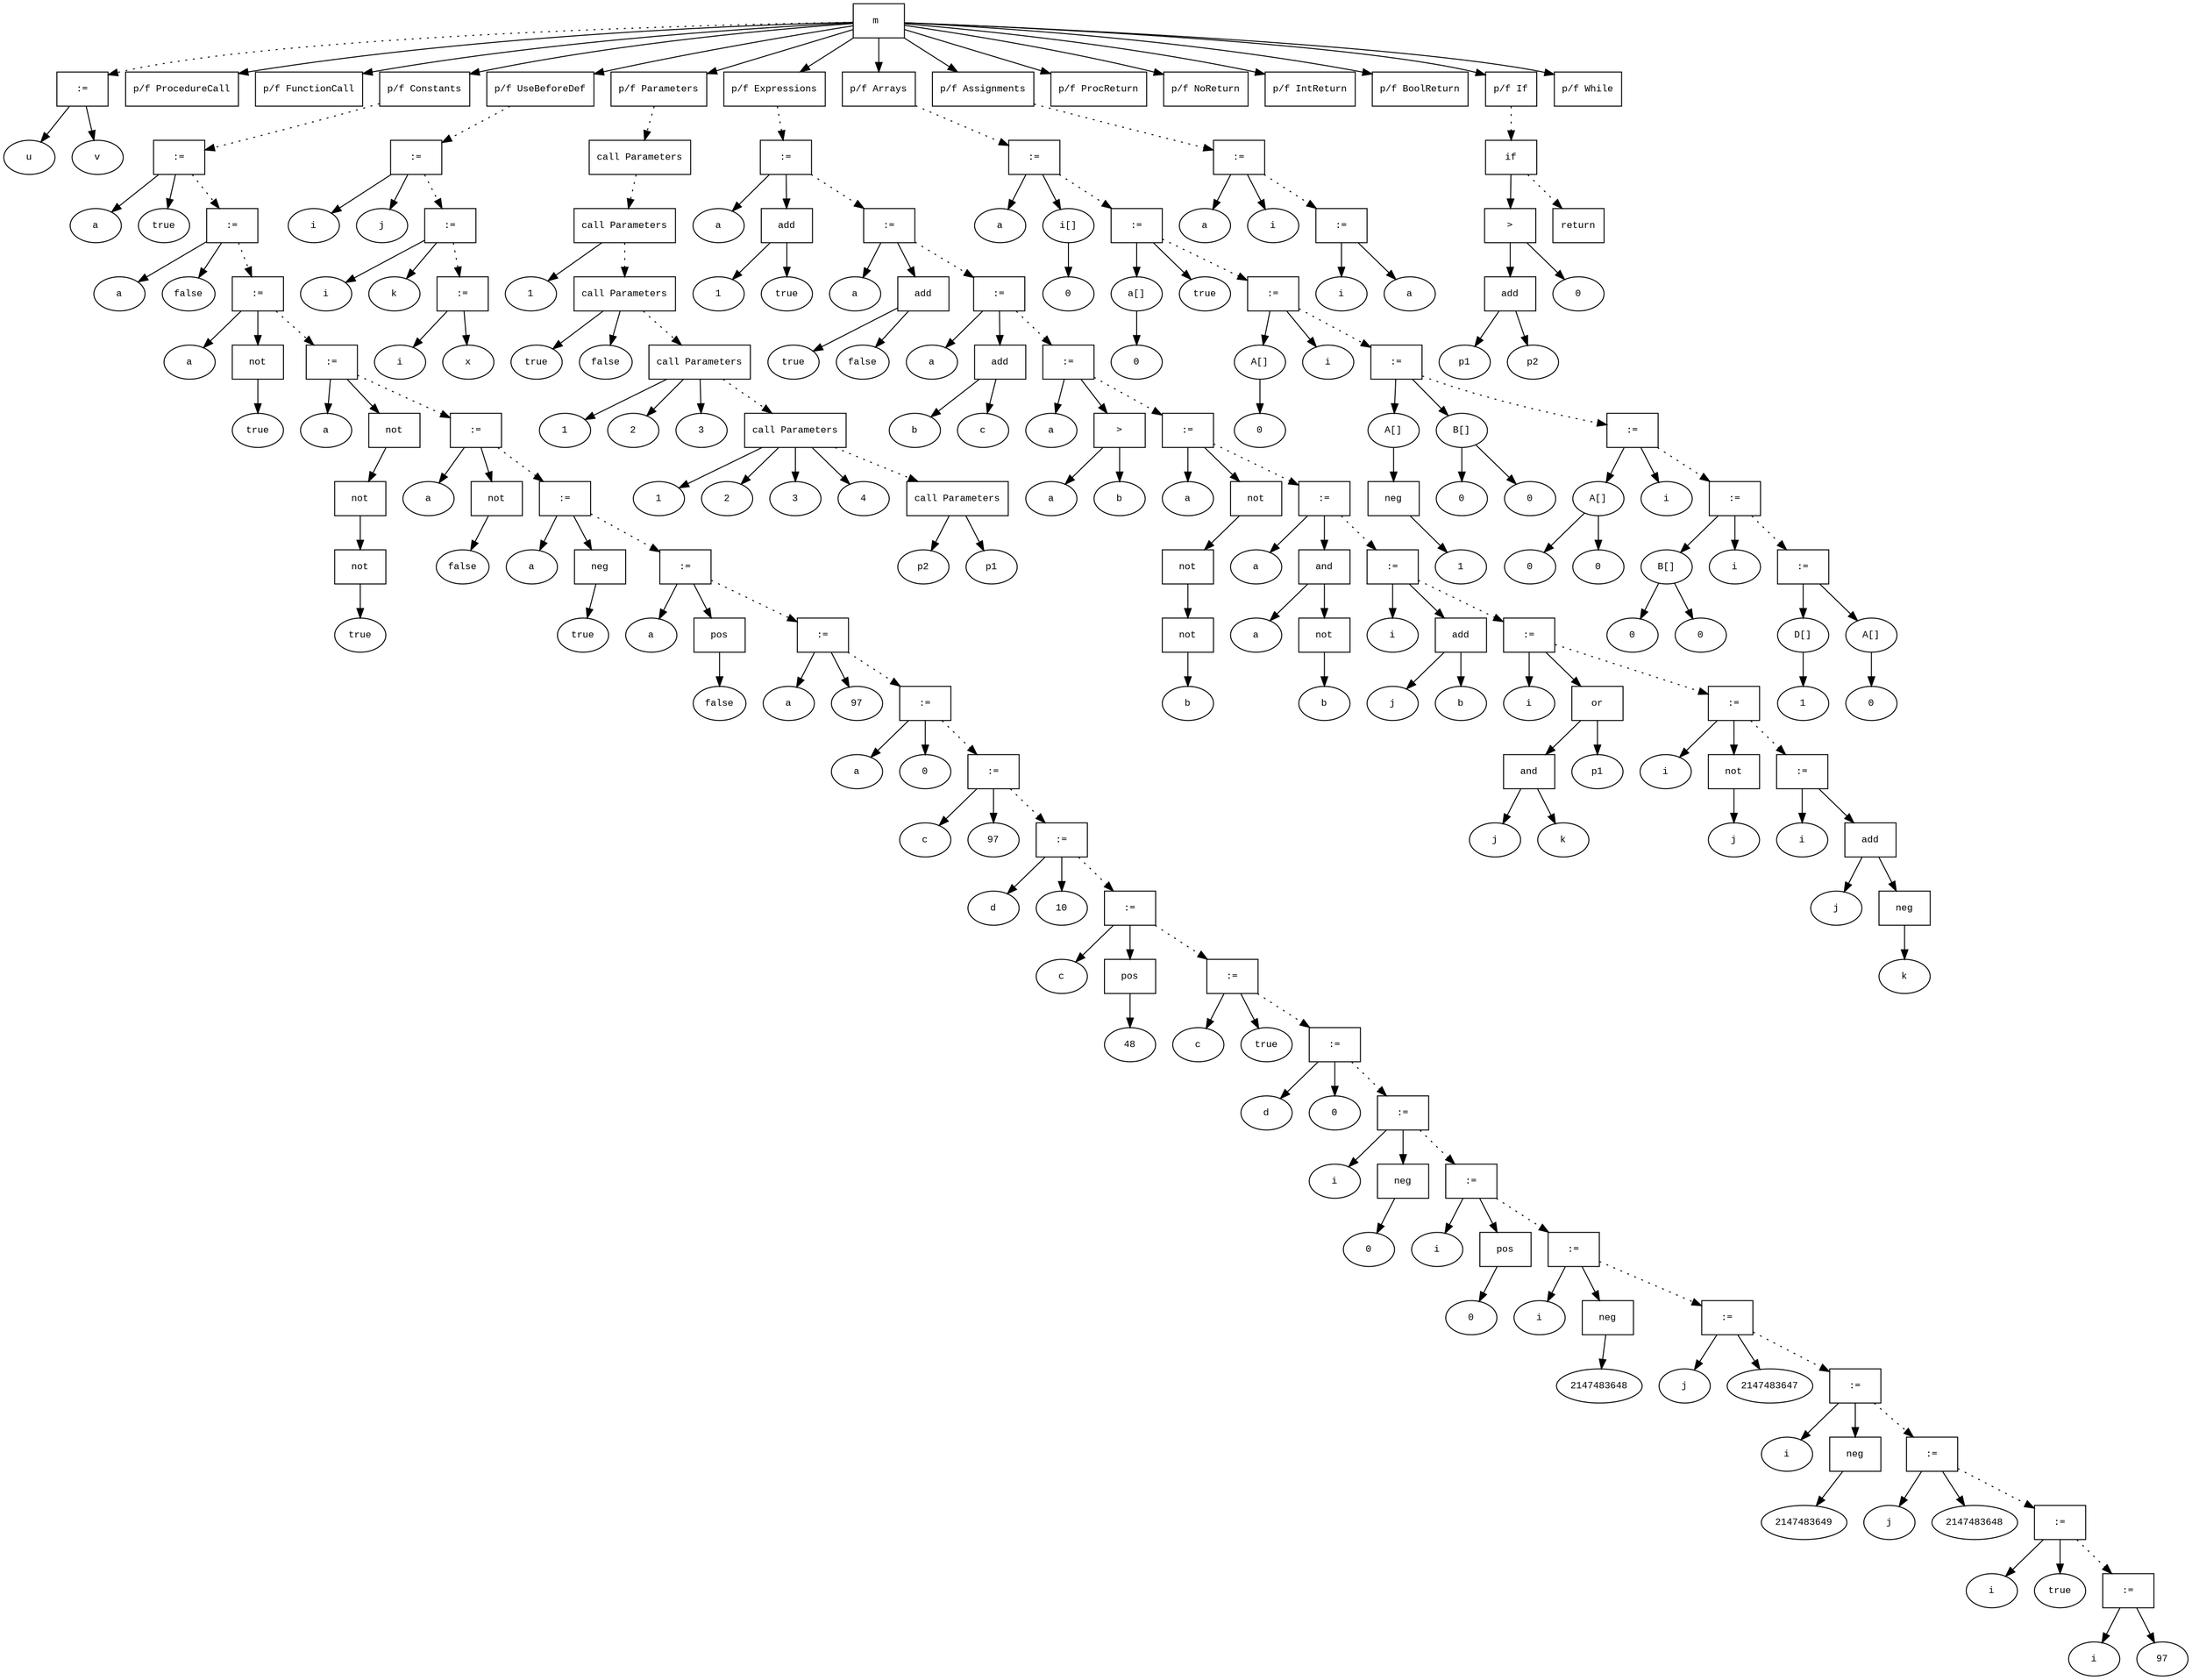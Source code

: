 digraph AST {
  graph [fontname="Times New Roman",fontsize=10];
  node  [fontname="Courier New",fontsize=10];
  edge  [fontname="Times New Roman",fontsize=10];

  node0 [label="m ",shape=box];
  node350 [label=":=",shape=box];
  node348 [label="u",shape=ellipse];
  node350->node348;
  node349 [label="v",shape=ellipse];
  node350->node349;
  node0 -> node350 [style=dotted];
  node12 [label="p/f ProcedureCall",shape=box];
  node0 -> node12;
  node14 [label="p/f FunctionCall",shape=box];
  node0 -> node14;
  node15 [label="p/f Constants",shape=box];
  node23 [label=":=",shape=box];
  node21 [label="a",shape=ellipse];
  node23->node21;
  node22 [label="true",shape=ellipse];
  node23->node22;
  node15 -> node23 [style=dotted];
  node26 [label=":=",shape=box];
  node24 [label="a",shape=ellipse];
  node26->node24;
  node25 [label="false",shape=ellipse];
  node26->node25;
  node23 -> node26 [style=dotted];
  node30 [label=":=",shape=box];
  node27 [label="a",shape=ellipse];
  node30->node27;
  node29 [label="not",shape=box];
  node28 [label="true",shape=ellipse];
  node29->node28;
  node30->node29;
  node26 -> node30 [style=dotted];
  node36 [label=":=",shape=box];
  node31 [label="a",shape=ellipse];
  node36->node31;
  node35 [label="not",shape=box];
  node34 [label="not",shape=box];
  node33 [label="not",shape=box];
  node32 [label="true",shape=ellipse];
  node33->node32;
  node34->node33;
  node35->node34;
  node36->node35;
  node30 -> node36 [style=dotted];
  node40 [label=":=",shape=box];
  node37 [label="a",shape=ellipse];
  node40->node37;
  node39 [label="not",shape=box];
  node38 [label="false",shape=ellipse];
  node39->node38;
  node40->node39;
  node36 -> node40 [style=dotted];
  node44 [label=":=",shape=box];
  node41 [label="a",shape=ellipse];
  node44->node41;
  node43 [label="neg",shape=box];
  node42 [label="true",shape=ellipse];
  node43->node42;
  node44->node43;
  node40 -> node44 [style=dotted];
  node48 [label=":=",shape=box];
  node45 [label="a",shape=ellipse];
  node48->node45;
  node47 [label="pos",shape=box];
  node46 [label="false",shape=ellipse];
  node47->node46;
  node48->node47;
  node44 -> node48 [style=dotted];
  node51 [label=":=",shape=box];
  node49 [label="a",shape=ellipse];
  node51->node49;
  node50 [label="97",shape=ellipse];
  node51->node50;
  node48 -> node51 [style=dotted];
  node54 [label=":=",shape=box];
  node52 [label="a",shape=ellipse];
  node54->node52;
  node53 [label="0",shape=ellipse];
  node54->node53;
  node51 -> node54 [style=dotted];
  node57 [label=":=",shape=box];
  node55 [label="c",shape=ellipse];
  node57->node55;
  node56 [label="97",shape=ellipse];
  node57->node56;
  node54 -> node57 [style=dotted];
  node60 [label=":=",shape=box];
  node58 [label="d",shape=ellipse];
  node60->node58;
  node59 [label="10",shape=ellipse];
  node60->node59;
  node57 -> node60 [style=dotted];
  node64 [label=":=",shape=box];
  node61 [label="c",shape=ellipse];
  node64->node61;
  node63 [label="pos",shape=box];
  node62 [label="48",shape=ellipse];
  node63->node62;
  node64->node63;
  node60 -> node64 [style=dotted];
  node67 [label=":=",shape=box];
  node65 [label="c",shape=ellipse];
  node67->node65;
  node66 [label="true",shape=ellipse];
  node67->node66;
  node64 -> node67 [style=dotted];
  node70 [label=":=",shape=box];
  node68 [label="d",shape=ellipse];
  node70->node68;
  node69 [label="0",shape=ellipse];
  node70->node69;
  node67 -> node70 [style=dotted];
  node74 [label=":=",shape=box];
  node71 [label="i",shape=ellipse];
  node74->node71;
  node73 [label="neg",shape=box];
  node72 [label="0",shape=ellipse];
  node73->node72;
  node74->node73;
  node70 -> node74 [style=dotted];
  node78 [label=":=",shape=box];
  node75 [label="i",shape=ellipse];
  node78->node75;
  node77 [label="pos",shape=box];
  node76 [label="0",shape=ellipse];
  node77->node76;
  node78->node77;
  node74 -> node78 [style=dotted];
  node82 [label=":=",shape=box];
  node79 [label="i",shape=ellipse];
  node82->node79;
  node81 [label="neg",shape=box];
  node80 [label="2147483648",shape=ellipse];
  node81->node80;
  node82->node81;
  node78 -> node82 [style=dotted];
  node85 [label=":=",shape=box];
  node83 [label="j",shape=ellipse];
  node85->node83;
  node84 [label="2147483647",shape=ellipse];
  node85->node84;
  node82 -> node85 [style=dotted];
  node89 [label=":=",shape=box];
  node86 [label="i",shape=ellipse];
  node89->node86;
  node88 [label="neg",shape=box];
  node87 [label="2147483649",shape=ellipse];
  node88->node87;
  node89->node88;
  node85 -> node89 [style=dotted];
  node92 [label=":=",shape=box];
  node90 [label="j",shape=ellipse];
  node92->node90;
  node91 [label="2147483648",shape=ellipse];
  node92->node91;
  node89 -> node92 [style=dotted];
  node95 [label=":=",shape=box];
  node93 [label="i",shape=ellipse];
  node95->node93;
  node94 [label="true",shape=ellipse];
  node95->node94;
  node92 -> node95 [style=dotted];
  node98 [label=":=",shape=box];
  node96 [label="i",shape=ellipse];
  node98->node96;
  node97 [label="97",shape=ellipse];
  node98->node97;
  node95 -> node98 [style=dotted];
  node0 -> node15;
  node103 [label="p/f UseBeforeDef",shape=box];
  node107 [label=":=",shape=box];
  node105 [label="i",shape=ellipse];
  node107->node105;
  node106 [label="j",shape=ellipse];
  node107->node106;
  node103 -> node107 [style=dotted];
  node110 [label=":=",shape=box];
  node108 [label="i",shape=ellipse];
  node110->node108;
  node109 [label="k",shape=ellipse];
  node110->node109;
  node107 -> node110 [style=dotted];
  node113 [label=":=",shape=box];
  node111 [label="i",shape=ellipse];
  node113->node111;
  node112 [label="x",shape=ellipse];
  node113->node112;
  node110 -> node113 [style=dotted];
  node0 -> node103;
  node118 [label="p/f Parameters",shape=box];
  node119 [label="call Parameters",shape=box];
  node118 -> node119 [style=dotted];
  node121 [label="call Parameters",shape=box];
  node122 [label="1",shape=ellipse];
  node121->node122;
  node119 -> node121 [style=dotted];
  node124 [label="call Parameters",shape=box];
  node125 [label="true",shape=ellipse];
  node124->node125;
  node126 [label="false",shape=ellipse];
  node124->node126;
  node121 -> node124 [style=dotted];
  node128 [label="call Parameters",shape=box];
  node129 [label="1",shape=ellipse];
  node128->node129;
  node130 [label="2",shape=ellipse];
  node128->node130;
  node131 [label="3",shape=ellipse];
  node128->node131;
  node124 -> node128 [style=dotted];
  node133 [label="call Parameters",shape=box];
  node134 [label="1",shape=ellipse];
  node133->node134;
  node135 [label="2",shape=ellipse];
  node133->node135;
  node136 [label="3",shape=ellipse];
  node133->node136;
  node137 [label="4",shape=ellipse];
  node133->node137;
  node128 -> node133 [style=dotted];
  node139 [label="call Parameters",shape=box];
  node140 [label="p2",shape=ellipse];
  node139->node140;
  node141 [label="p1",shape=ellipse];
  node139->node141;
  node133 -> node139 [style=dotted];
  node0 -> node118;
  node148 [label="p/f Expressions",shape=box];
  node157 [label=":=",shape=box];
  node153 [label="a",shape=ellipse];
  node157->node153;
  node156 [label="add",shape=box];
  node154 [label="1",shape=ellipse];
  node156->node154;
  node155 [label="true",shape=ellipse];
  node156->node155;
  node157->node156;
  node148 -> node157 [style=dotted];
  node162 [label=":=",shape=box];
  node158 [label="a",shape=ellipse];
  node162->node158;
  node161 [label="add",shape=box];
  node159 [label="true",shape=ellipse];
  node161->node159;
  node160 [label="false",shape=ellipse];
  node161->node160;
  node162->node161;
  node157 -> node162 [style=dotted];
  node167 [label=":=",shape=box];
  node163 [label="a",shape=ellipse];
  node167->node163;
  node166 [label="add",shape=box];
  node164 [label="b",shape=ellipse];
  node166->node164;
  node165 [label="c",shape=ellipse];
  node166->node165;
  node167->node166;
  node162 -> node167 [style=dotted];
  node172 [label=":=",shape=box];
  node168 [label="a",shape=ellipse];
  node172->node168;
  node171 [label=">",shape=box];
  node169 [label="a",shape=ellipse];
  node171->node169;
  node170 [label="b",shape=ellipse];
  node171->node170;
  node172->node171;
  node167 -> node172 [style=dotted];
  node178 [label=":=",shape=box];
  node173 [label="a",shape=ellipse];
  node178->node173;
  node177 [label="not",shape=box];
  node176 [label="not",shape=box];
  node175 [label="not",shape=box];
  node174 [label="b",shape=ellipse];
  node175->node174;
  node176->node175;
  node177->node176;
  node178->node177;
  node172 -> node178 [style=dotted];
  node184 [label=":=",shape=box];
  node179 [label="a",shape=ellipse];
  node184->node179;
  node183 [label="and",shape=box];
  node180 [label="a",shape=ellipse];
  node183->node180;
  node182 [label="not",shape=box];
  node181 [label="b",shape=ellipse];
  node182->node181;
  node183->node182;
  node184->node183;
  node178 -> node184 [style=dotted];
  node189 [label=":=",shape=box];
  node185 [label="i",shape=ellipse];
  node189->node185;
  node188 [label="add",shape=box];
  node186 [label="j",shape=ellipse];
  node188->node186;
  node187 [label="b",shape=ellipse];
  node188->node187;
  node189->node188;
  node184 -> node189 [style=dotted];
  node196 [label=":=",shape=box];
  node190 [label="i",shape=ellipse];
  node196->node190;
  node195 [label="or",shape=box];
  node193 [label="and",shape=box];
  node191 [label="j",shape=ellipse];
  node193->node191;
  node192 [label="k",shape=ellipse];
  node193->node192;
  node195->node193;
  node194 [label="p1",shape=ellipse];
  node195->node194;
  node196->node195;
  node189 -> node196 [style=dotted];
  node200 [label=":=",shape=box];
  node197 [label="i",shape=ellipse];
  node200->node197;
  node199 [label="not",shape=box];
  node198 [label="j",shape=ellipse];
  node199->node198;
  node200->node199;
  node196 -> node200 [style=dotted];
  node206 [label=":=",shape=box];
  node201 [label="i",shape=ellipse];
  node206->node201;
  node205 [label="add",shape=box];
  node202 [label="j",shape=ellipse];
  node205->node202;
  node204 [label="neg",shape=box];
  node203 [label="k",shape=ellipse];
  node204->node203;
  node205->node204;
  node206->node205;
  node200 -> node206 [style=dotted];
  node0 -> node148;
  node225 [label="p/f Arrays",shape=box];
  node241 [label=":=",shape=box];
  node237 [label="a",shape=ellipse];
  node241->node237;
  node239 [label="i[]",shape=ellipse];
  node240 [label="0",shape=ellipse];
  node239-> node240;
  node241->node239;
  node225 -> node241 [style=dotted];
  node246 [label=":=",shape=box];
  node243 [label="a[]",shape=ellipse];
  node244 [label="0",shape=ellipse];
  node243-> node244;
  node246->node243;
  node245 [label="true",shape=ellipse];
  node246->node245;
  node241 -> node246 [style=dotted];
  node251 [label=":=",shape=box];
  node248 [label="A[]",shape=ellipse];
  node249 [label="0",shape=ellipse];
  node248-> node249;
  node251->node248;
  node250 [label="i",shape=ellipse];
  node251->node250;
  node246 -> node251 [style=dotted];
  node260 [label=":=",shape=box];
  node253 [label="A[]",shape=ellipse];
  node255 [label="neg",shape=box];
  node254 [label="1",shape=ellipse];
  node255->node254;
  node253-> node255;
  node260->node253;
  node257 [label="B[]",shape=ellipse];
  node258 [label="0",shape=ellipse];
  node257-> node258;
  node259 [label="0",shape=ellipse];
  node257-> node259;
  node260->node257;
  node251 -> node260 [style=dotted];
  node266 [label=":=",shape=box];
  node262 [label="A[]",shape=ellipse];
  node263 [label="0",shape=ellipse];
  node262-> node263;
  node264 [label="0",shape=ellipse];
  node262-> node264;
  node266->node262;
  node265 [label="i",shape=ellipse];
  node266->node265;
  node260 -> node266 [style=dotted];
  node272 [label=":=",shape=box];
  node268 [label="B[]",shape=ellipse];
  node269 [label="0",shape=ellipse];
  node268-> node269;
  node270 [label="0",shape=ellipse];
  node268-> node270;
  node272->node268;
  node271 [label="i",shape=ellipse];
  node272->node271;
  node266 -> node272 [style=dotted];
  node279 [label=":=",shape=box];
  node274 [label="D[]",shape=ellipse];
  node275 [label="1",shape=ellipse];
  node274-> node275;
  node279->node274;
  node277 [label="A[]",shape=ellipse];
  node278 [label="0",shape=ellipse];
  node277-> node278;
  node279->node277;
  node272 -> node279 [style=dotted];
  node0 -> node225;
  node295 [label="p/f Assignments",shape=box];
  node300 [label=":=",shape=box];
  node298 [label="a",shape=ellipse];
  node300->node298;
  node299 [label="i",shape=ellipse];
  node300->node299;
  node295 -> node300 [style=dotted];
  node303 [label=":=",shape=box];
  node301 [label="i",shape=ellipse];
  node303->node301;
  node302 [label="a",shape=ellipse];
  node303->node302;
  node300 -> node303 [style=dotted];
  node0 -> node295;
  node307 [label="p/f ProcReturn",shape=box];
  node0 -> node307;
  node311 [label="p/f NoReturn",shape=box];
  node0 -> node311;
  node314 [label="p/f IntReturn",shape=box];
  node0 -> node314;
  node320 [label="p/f BoolReturn",shape=box];
  node0 -> node320;
  node326 [label="p/f If",shape=box];
  node334 [label="if",shape=box];
  node331 [label=">",shape=box];
  node329 [label="add",shape=box];
  node327 [label="p1",shape=ellipse];
  node329->node327;
  node328 [label="p2",shape=ellipse];
  node329->node328;
  node331->node329;
  node330 [label="0",shape=ellipse];
  node331->node330;
  node334->node331;
  node332 [label="return",shape=box];
  node334 -> node332 [style=dotted];
  node326 -> node334 [style=dotted];
  node0 -> node326;
  node339 [label="p/f While",shape=box];
  node0 -> node339;
}
